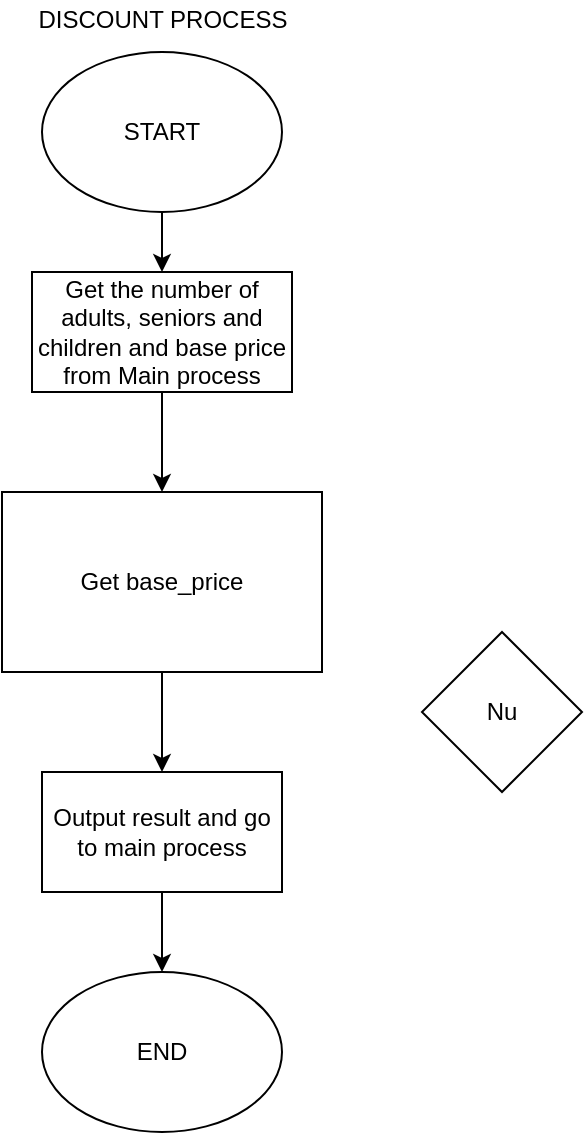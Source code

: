 <mxfile version="12.8.1" type="github">
  <diagram id="qDoVXirh6mWsyjujtK-E" name="Page-1">
    <mxGraphModel dx="868" dy="450" grid="1" gridSize="10" guides="1" tooltips="1" connect="1" arrows="1" fold="1" page="1" pageScale="1" pageWidth="1169" pageHeight="827" math="0" shadow="0">
      <root>
        <mxCell id="0" />
        <mxCell id="1" parent="0" />
        <mxCell id="WAkQHWm9UDTdCvNa_TQH-1" value="" style="edgeStyle=orthogonalEdgeStyle;rounded=0;orthogonalLoop=1;jettySize=auto;html=1;" edge="1" parent="1" source="WAkQHWm9UDTdCvNa_TQH-2" target="WAkQHWm9UDTdCvNa_TQH-4">
          <mxGeometry relative="1" as="geometry" />
        </mxCell>
        <mxCell id="WAkQHWm9UDTdCvNa_TQH-2" value="Get the number of adults, seniors and children and base price from Main process" style="rounded=0;whiteSpace=wrap;html=1;" vertex="1" parent="1">
          <mxGeometry x="125" y="150" width="130" height="60" as="geometry" />
        </mxCell>
        <mxCell id="WAkQHWm9UDTdCvNa_TQH-3" value="" style="edgeStyle=orthogonalEdgeStyle;rounded=0;orthogonalLoop=1;jettySize=auto;html=1;" edge="1" parent="1" source="WAkQHWm9UDTdCvNa_TQH-4" target="WAkQHWm9UDTdCvNa_TQH-6">
          <mxGeometry relative="1" as="geometry" />
        </mxCell>
        <mxCell id="WAkQHWm9UDTdCvNa_TQH-4" value="Get base_price" style="rounded=0;whiteSpace=wrap;html=1;" vertex="1" parent="1">
          <mxGeometry x="110" y="260" width="160" height="90" as="geometry" />
        </mxCell>
        <mxCell id="WAkQHWm9UDTdCvNa_TQH-5" value="" style="edgeStyle=orthogonalEdgeStyle;rounded=0;orthogonalLoop=1;jettySize=auto;html=1;" edge="1" parent="1" source="WAkQHWm9UDTdCvNa_TQH-6" target="WAkQHWm9UDTdCvNa_TQH-10">
          <mxGeometry relative="1" as="geometry" />
        </mxCell>
        <mxCell id="WAkQHWm9UDTdCvNa_TQH-6" value="Output result and go to main process" style="rounded=0;whiteSpace=wrap;html=1;" vertex="1" parent="1">
          <mxGeometry x="130" y="400" width="120" height="60" as="geometry" />
        </mxCell>
        <mxCell id="WAkQHWm9UDTdCvNa_TQH-7" value="DISCOUNT PROCESS" style="text;html=1;align=center;verticalAlign=middle;resizable=0;points=[];autosize=1;" vertex="1" parent="1">
          <mxGeometry x="120" y="14" width="140" height="20" as="geometry" />
        </mxCell>
        <mxCell id="WAkQHWm9UDTdCvNa_TQH-8" value="" style="edgeStyle=orthogonalEdgeStyle;rounded=0;orthogonalLoop=1;jettySize=auto;html=1;" edge="1" parent="1" source="WAkQHWm9UDTdCvNa_TQH-9" target="WAkQHWm9UDTdCvNa_TQH-2">
          <mxGeometry relative="1" as="geometry" />
        </mxCell>
        <mxCell id="WAkQHWm9UDTdCvNa_TQH-9" value="START" style="ellipse;whiteSpace=wrap;html=1;" vertex="1" parent="1">
          <mxGeometry x="130" y="40" width="120" height="80" as="geometry" />
        </mxCell>
        <mxCell id="WAkQHWm9UDTdCvNa_TQH-10" value="END" style="ellipse;whiteSpace=wrap;html=1;" vertex="1" parent="1">
          <mxGeometry x="130" y="500" width="120" height="80" as="geometry" />
        </mxCell>
        <mxCell id="WAkQHWm9UDTdCvNa_TQH-11" value="Nu" style="rhombus;whiteSpace=wrap;html=1;" vertex="1" parent="1">
          <mxGeometry x="320" y="330" width="80" height="80" as="geometry" />
        </mxCell>
      </root>
    </mxGraphModel>
  </diagram>
</mxfile>
